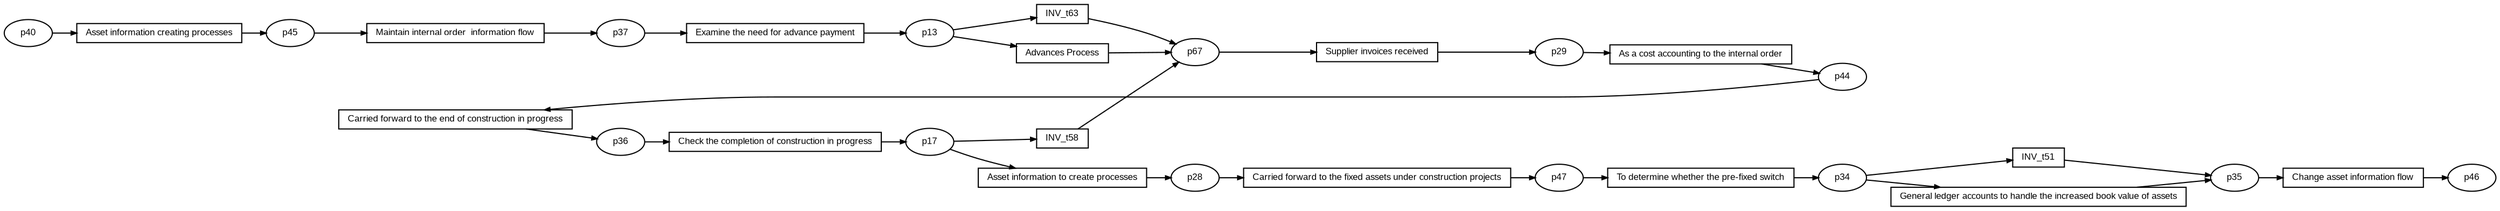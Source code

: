 digraph G {ranksep=".3"; fontsize="8"; remincross=true; margin="0.0,0.0"; fontname="Arial";rankdir="LR"; 
edge [arrowsize="0.5"];
node [height=".2",width=".2",fontname="Arial",fontsize="8"];
t0 [shape="box",label="Carried forward to the end of construction in progress"];
t1 [shape="box",label="Check the completion of construction in progress"];
t2 [shape="box",label="Examine the need for advance payment"];
t3 [shape="box",label="Asset information to create processes"];
t4 [shape="box",label="Maintain internal order  information flow"];
t5 [shape="box",label="As a cost accounting to the internal order"];
t6 [shape="box",label="Carried forward to the fixed assets under construction projects"];
t7 [shape="box",label="Asset information creating processes"];
t8 [shape="box",label="INV_t58"];
t9 [shape="box",label="INV_t63"];
t10 [shape="box",label="INV_t51"];
t11 [shape="box",label="Supplier invoices received"];
t12 [shape="box",label="To determine whether the pre-fixed switch"];
t13 [shape="box",label="General ledger accounts to handle the increased book value of assets"];
t14 [shape="box",label="Advances Process"];
t15 [shape="box",label="Change asset information flow"];
p0 [shape="oval",label="p34"];
p1 [shape="oval",label="p17"];
p2 [shape="oval",label="p13"];
p3 [shape="oval",label="p44"];
p4 [shape="oval",label="p28"];
p5 [shape="oval",label="p35"];
p6 [shape="oval",label="p45"];
p7 [shape="oval",label="p36"];
p8 [shape="oval",label="p37"];
p9 [shape="oval",label="p47"];
p10 [shape="oval",label="p29"];
p11 [shape="oval",label="p67"];
p12 [shape="oval",label="p46"];
p13 [shape="oval",label="p40"];
t12 -> p0[label=""];
p9 -> t12[label=""];
p0 -> t10[label=""];
t8 -> p11[label=""];
p13 -> t7[label=""];
t5 -> p3[label=""];
p4 -> t6[label=""];
p5 -> t15[label=""];
p8 -> t2[label=""];
p2 -> t9[label=""];
t6 -> p9[label=""];
p11 -> t11[label=""];
p7 -> t1[label=""];
t11 -> p10[label=""];
t15 -> p12[label=""];
p0 -> t13[label=""];
t4 -> p8[label=""];
t3 -> p4[label=""];
t7 -> p6[label=""];
t14 -> p11[label=""];
t10 -> p5[label=""];
t0 -> p7[label=""];
t2 -> p2[label=""];
p3 -> t0[label=""];
t1 -> p1[label=""];
p6 -> t4[label=""];
t9 -> p11[label=""];
p10 -> t5[label=""];
p1 -> t8[label=""];
t13 -> p5[label=""];
p1 -> t3[label=""];
p2 -> t14[label=""];
}
